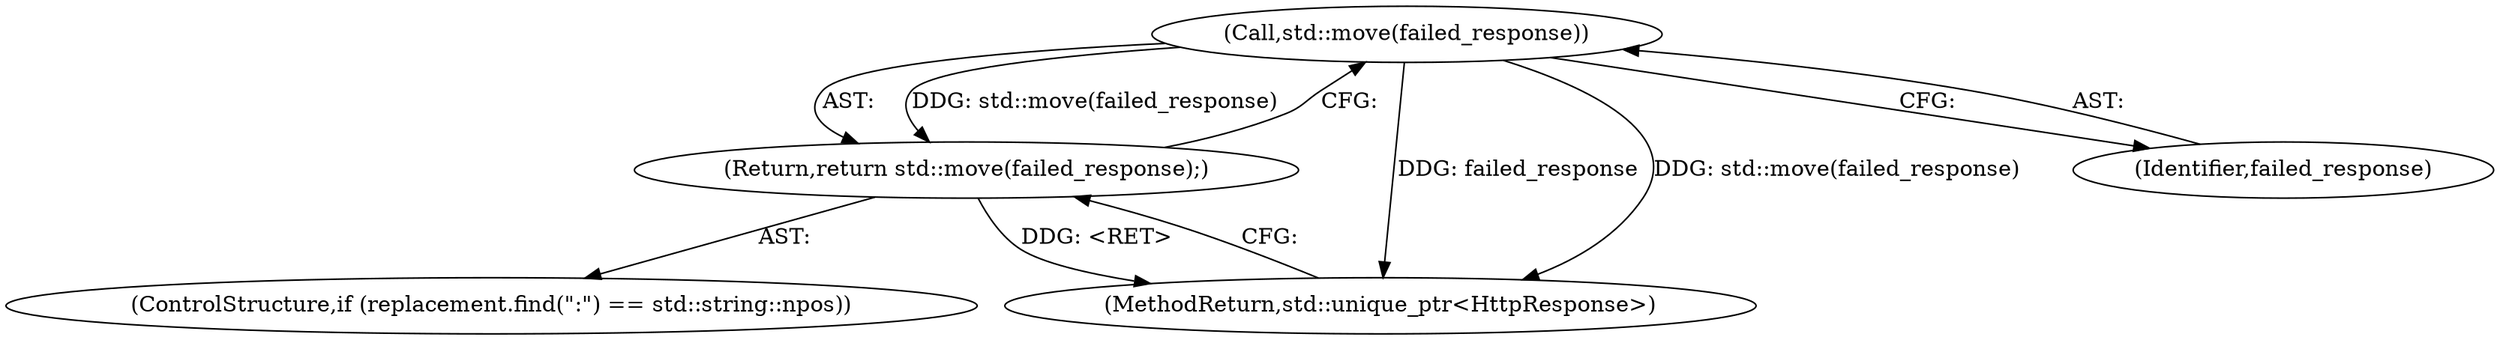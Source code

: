 digraph "1_Chrome_8b10115b2410b4bde18e094ad9fb8c5056134c87_8@del" {
"1000252" [label="(Call,std::move(failed_response))"];
"1000251" [label="(Return,return std::move(failed_response);)"];
"1000251" [label="(Return,return std::move(failed_response);)"];
"1000252" [label="(Call,std::move(failed_response))"];
"1000246" [label="(ControlStructure,if (replacement.find(\":\") == std::string::npos))"];
"1000367" [label="(MethodReturn,std::unique_ptr<HttpResponse>)"];
"1000253" [label="(Identifier,failed_response)"];
"1000252" -> "1000251"  [label="AST: "];
"1000252" -> "1000253"  [label="CFG: "];
"1000253" -> "1000252"  [label="AST: "];
"1000251" -> "1000252"  [label="CFG: "];
"1000252" -> "1000367"  [label="DDG: failed_response"];
"1000252" -> "1000367"  [label="DDG: std::move(failed_response)"];
"1000252" -> "1000251"  [label="DDG: std::move(failed_response)"];
"1000251" -> "1000246"  [label="AST: "];
"1000367" -> "1000251"  [label="CFG: "];
"1000251" -> "1000367"  [label="DDG: <RET>"];
}
